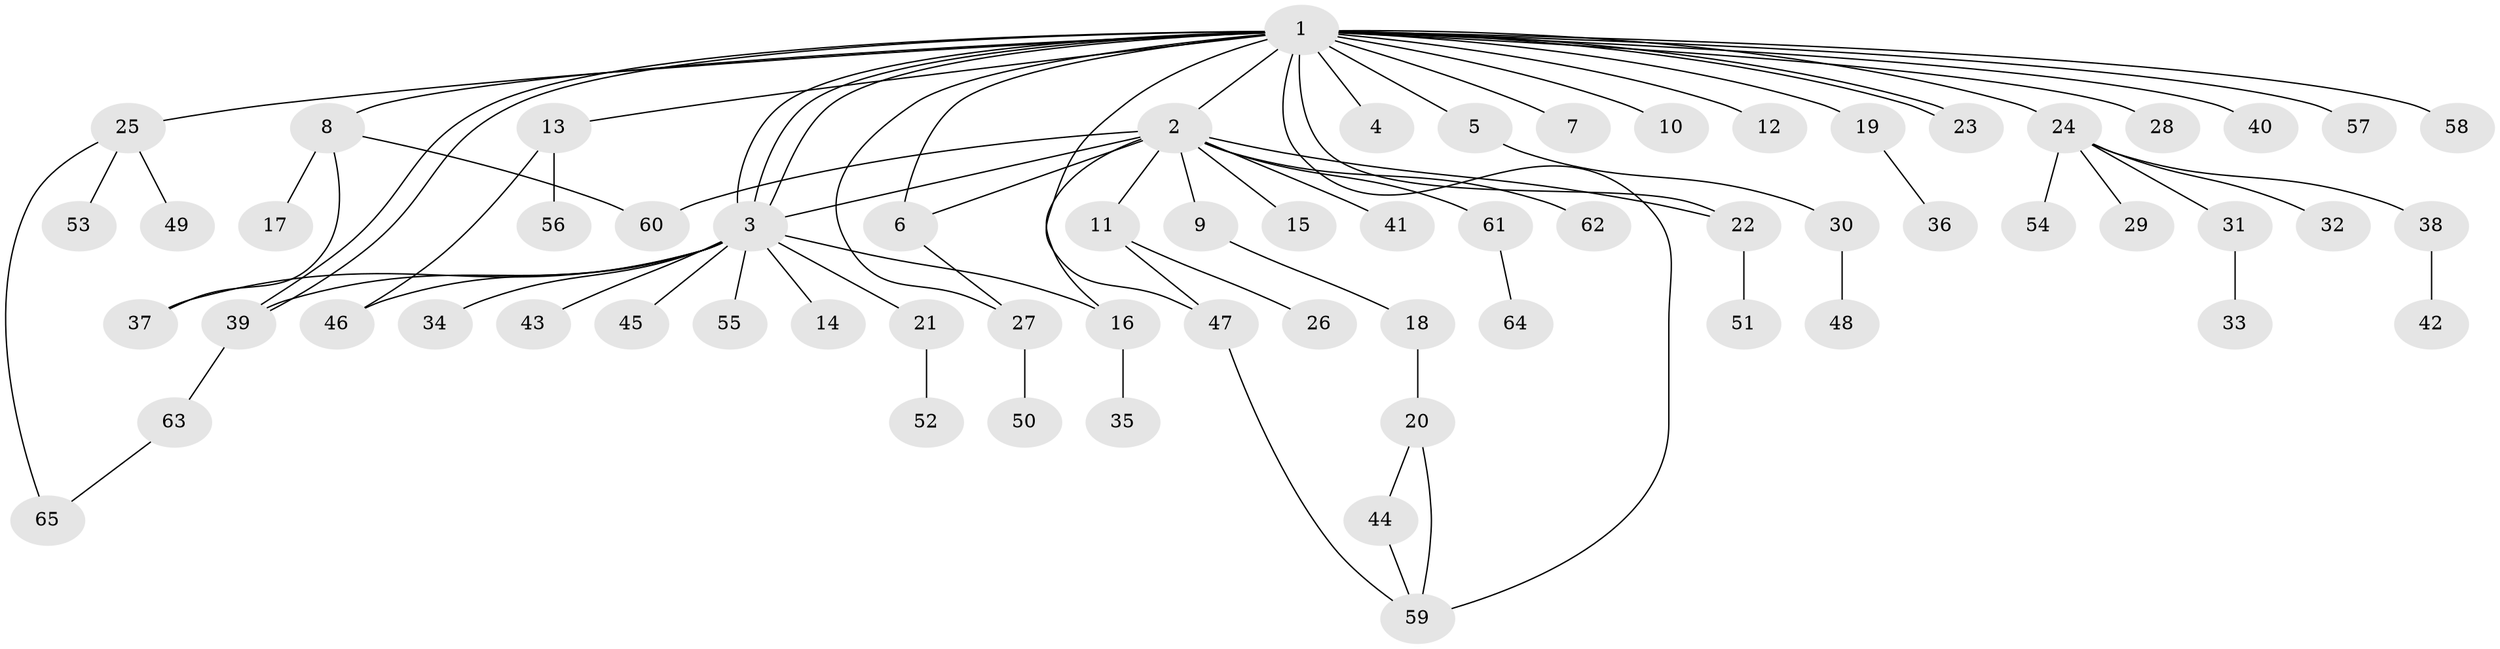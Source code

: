 // coarse degree distribution, {25: 0.021739130434782608, 12: 0.021739130434782608, 14: 0.021739130434782608, 2: 0.2391304347826087, 3: 0.10869565217391304, 1: 0.5434782608695652, 5: 0.021739130434782608, 4: 0.021739130434782608}
// Generated by graph-tools (version 1.1) at 2025/41/03/06/25 10:41:52]
// undirected, 65 vertices, 82 edges
graph export_dot {
graph [start="1"]
  node [color=gray90,style=filled];
  1;
  2;
  3;
  4;
  5;
  6;
  7;
  8;
  9;
  10;
  11;
  12;
  13;
  14;
  15;
  16;
  17;
  18;
  19;
  20;
  21;
  22;
  23;
  24;
  25;
  26;
  27;
  28;
  29;
  30;
  31;
  32;
  33;
  34;
  35;
  36;
  37;
  38;
  39;
  40;
  41;
  42;
  43;
  44;
  45;
  46;
  47;
  48;
  49;
  50;
  51;
  52;
  53;
  54;
  55;
  56;
  57;
  58;
  59;
  60;
  61;
  62;
  63;
  64;
  65;
  1 -- 2;
  1 -- 3;
  1 -- 3;
  1 -- 3;
  1 -- 4;
  1 -- 5;
  1 -- 6;
  1 -- 7;
  1 -- 8;
  1 -- 10;
  1 -- 12;
  1 -- 13;
  1 -- 19;
  1 -- 22;
  1 -- 23;
  1 -- 23;
  1 -- 24;
  1 -- 25;
  1 -- 27;
  1 -- 28;
  1 -- 39;
  1 -- 39;
  1 -- 40;
  1 -- 47;
  1 -- 57;
  1 -- 58;
  1 -- 59;
  2 -- 3;
  2 -- 6;
  2 -- 9;
  2 -- 11;
  2 -- 15;
  2 -- 16;
  2 -- 22;
  2 -- 41;
  2 -- 60;
  2 -- 61;
  2 -- 62;
  3 -- 14;
  3 -- 16;
  3 -- 21;
  3 -- 34;
  3 -- 37;
  3 -- 39;
  3 -- 43;
  3 -- 45;
  3 -- 46;
  3 -- 55;
  5 -- 30;
  6 -- 27;
  8 -- 17;
  8 -- 37;
  8 -- 60;
  9 -- 18;
  11 -- 26;
  11 -- 47;
  13 -- 46;
  13 -- 56;
  16 -- 35;
  18 -- 20;
  19 -- 36;
  20 -- 44;
  20 -- 59;
  21 -- 52;
  22 -- 51;
  24 -- 29;
  24 -- 31;
  24 -- 32;
  24 -- 38;
  24 -- 54;
  25 -- 49;
  25 -- 53;
  25 -- 65;
  27 -- 50;
  30 -- 48;
  31 -- 33;
  38 -- 42;
  39 -- 63;
  44 -- 59;
  47 -- 59;
  61 -- 64;
  63 -- 65;
}

